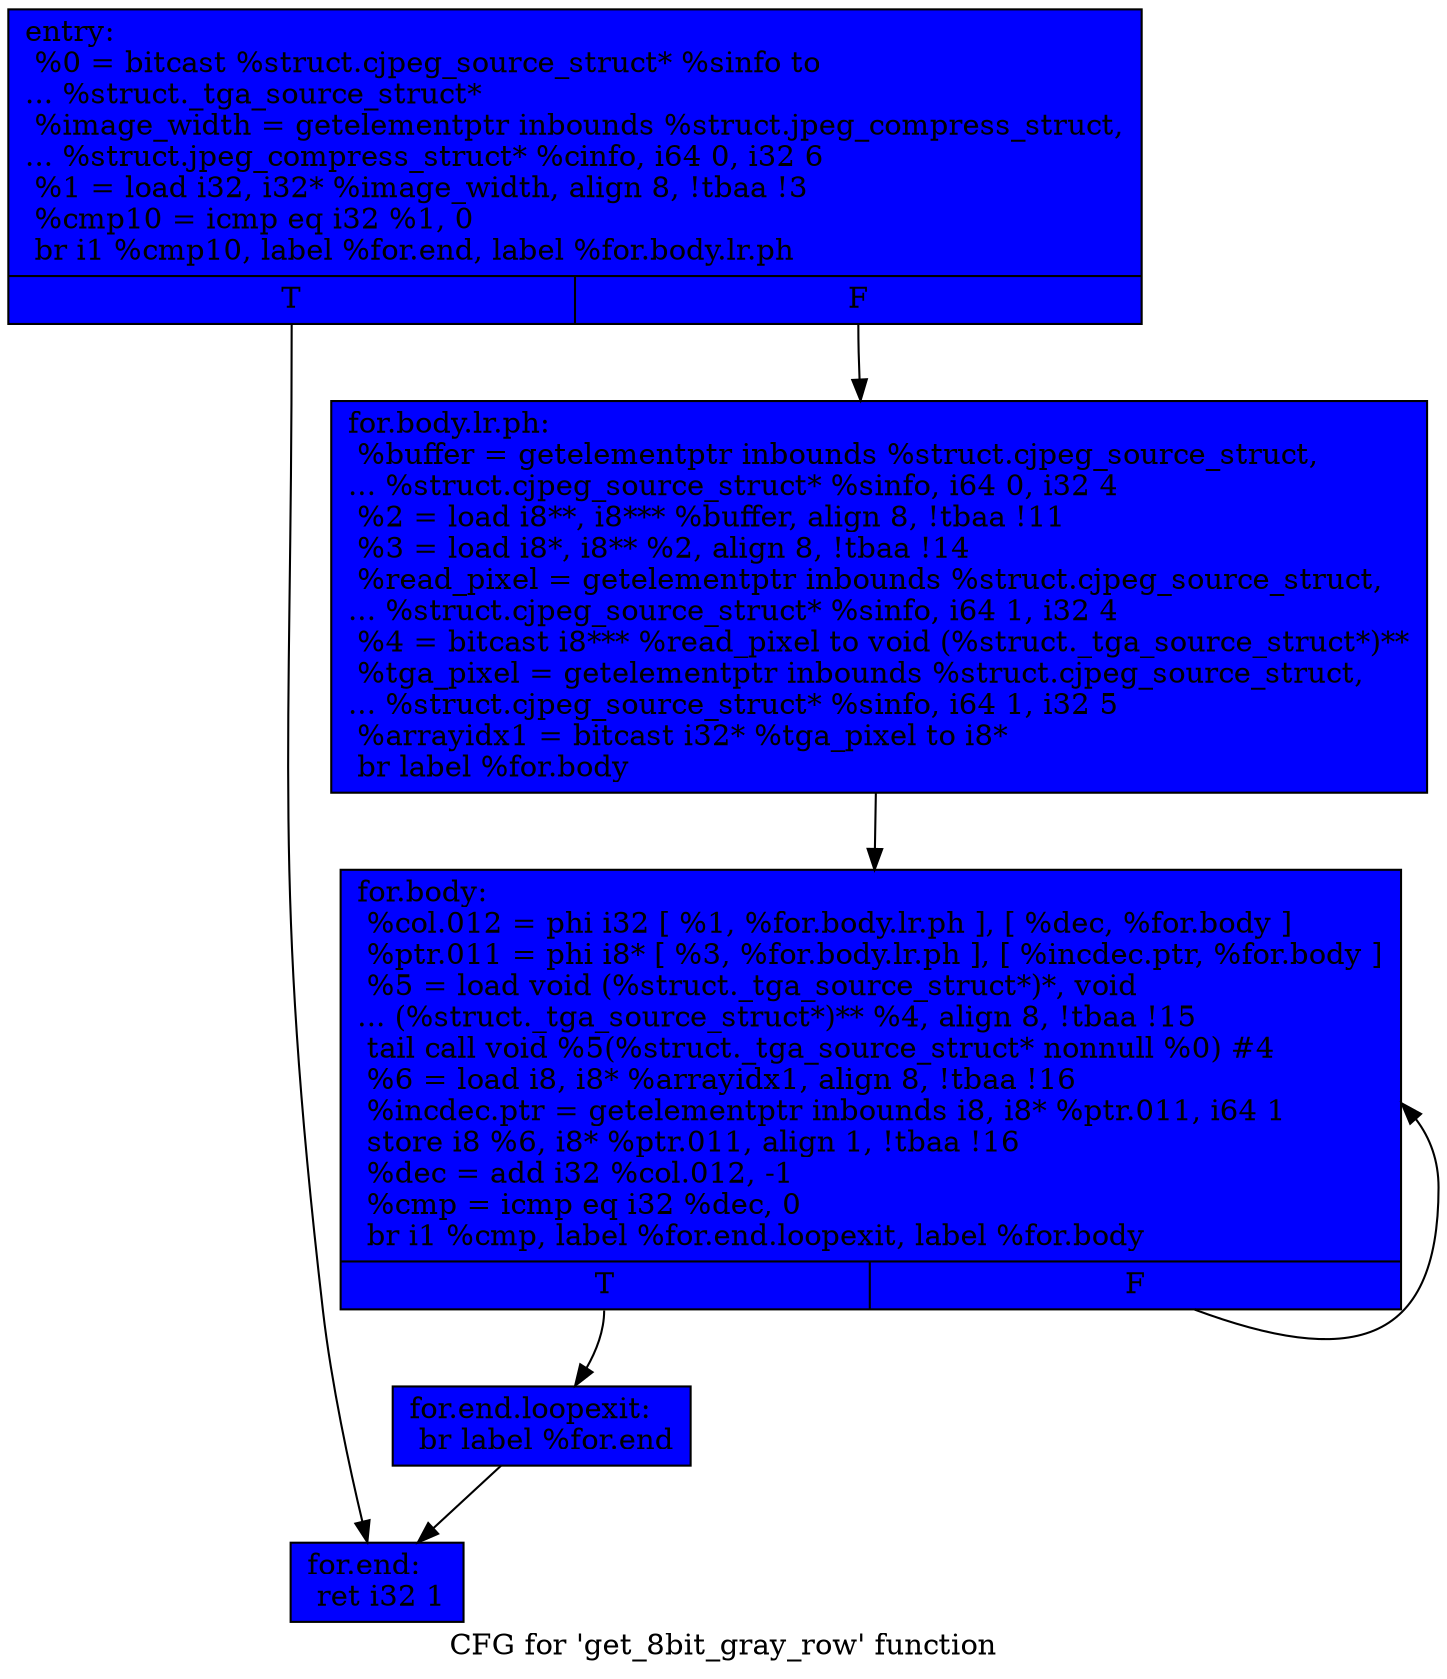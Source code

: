 digraph "CFG for 'get_8bit_gray_row' function" {
	label="CFG for 'get_8bit_gray_row' function";

	Node0x4e9c5e0 [shape=record, style = filled, fillcolor = blue, label="{entry:\l  %0 = bitcast %struct.cjpeg_source_struct* %sinfo to\l... %struct._tga_source_struct*\l  %image_width = getelementptr inbounds %struct.jpeg_compress_struct,\l... %struct.jpeg_compress_struct* %cinfo, i64 0, i32 6\l  %1 = load i32, i32* %image_width, align 8, !tbaa !3\l  %cmp10 = icmp eq i32 %1, 0\l  br i1 %cmp10, label %for.end, label %for.body.lr.ph\l|{<s0>T|<s1>F}}"];
	Node0x4e9c5e0:s0 -> Node0x4e9c770;
	Node0x4e9c5e0:s1 -> Node0x4e9c840;
	Node0x4e9c840 [shape=record, style = filled, fillcolor = blue, label="{for.body.lr.ph:                                   \l  %buffer = getelementptr inbounds %struct.cjpeg_source_struct,\l... %struct.cjpeg_source_struct* %sinfo, i64 0, i32 4\l  %2 = load i8**, i8*** %buffer, align 8, !tbaa !11\l  %3 = load i8*, i8** %2, align 8, !tbaa !14\l  %read_pixel = getelementptr inbounds %struct.cjpeg_source_struct,\l... %struct.cjpeg_source_struct* %sinfo, i64 1, i32 4\l  %4 = bitcast i8*** %read_pixel to void (%struct._tga_source_struct*)**\l  %tga_pixel = getelementptr inbounds %struct.cjpeg_source_struct,\l... %struct.cjpeg_source_struct* %sinfo, i64 1, i32 5\l  %arrayidx1 = bitcast i32* %tga_pixel to i8*\l  br label %for.body\l}"];
	Node0x4e9c840 -> Node0x4e9cdb0;
	Node0x4e9cdb0 [shape=record, style = filled, fillcolor = blue, label="{for.body:                                         \l  %col.012 = phi i32 [ %1, %for.body.lr.ph ], [ %dec, %for.body ]\l  %ptr.011 = phi i8* [ %3, %for.body.lr.ph ], [ %incdec.ptr, %for.body ]\l  %5 = load void (%struct._tga_source_struct*)*, void\l... (%struct._tga_source_struct*)** %4, align 8, !tbaa !15\l  tail call void %5(%struct._tga_source_struct* nonnull %0) #4\l  %6 = load i8, i8* %arrayidx1, align 8, !tbaa !16\l  %incdec.ptr = getelementptr inbounds i8, i8* %ptr.011, i64 1\l  store i8 %6, i8* %ptr.011, align 1, !tbaa !16\l  %dec = add i32 %col.012, -1\l  %cmp = icmp eq i32 %dec, 0\l  br i1 %cmp, label %for.end.loopexit, label %for.body\l|{<s0>T|<s1>F}}"];
	Node0x4e9cdb0:s0 -> Node0x4e9d690;
	Node0x4e9cdb0:s1 -> Node0x4e9cdb0;
	Node0x4e9d690 [shape=record, style = filled, fillcolor = blue, label="{for.end.loopexit:                                 \l  br label %for.end\l}"];
	Node0x4e9d690 -> Node0x4e9c770;
	Node0x4e9c770 [shape=record, style = filled, fillcolor = blue, label="{for.end:                                          \l  ret i32 1\l}"];
}
